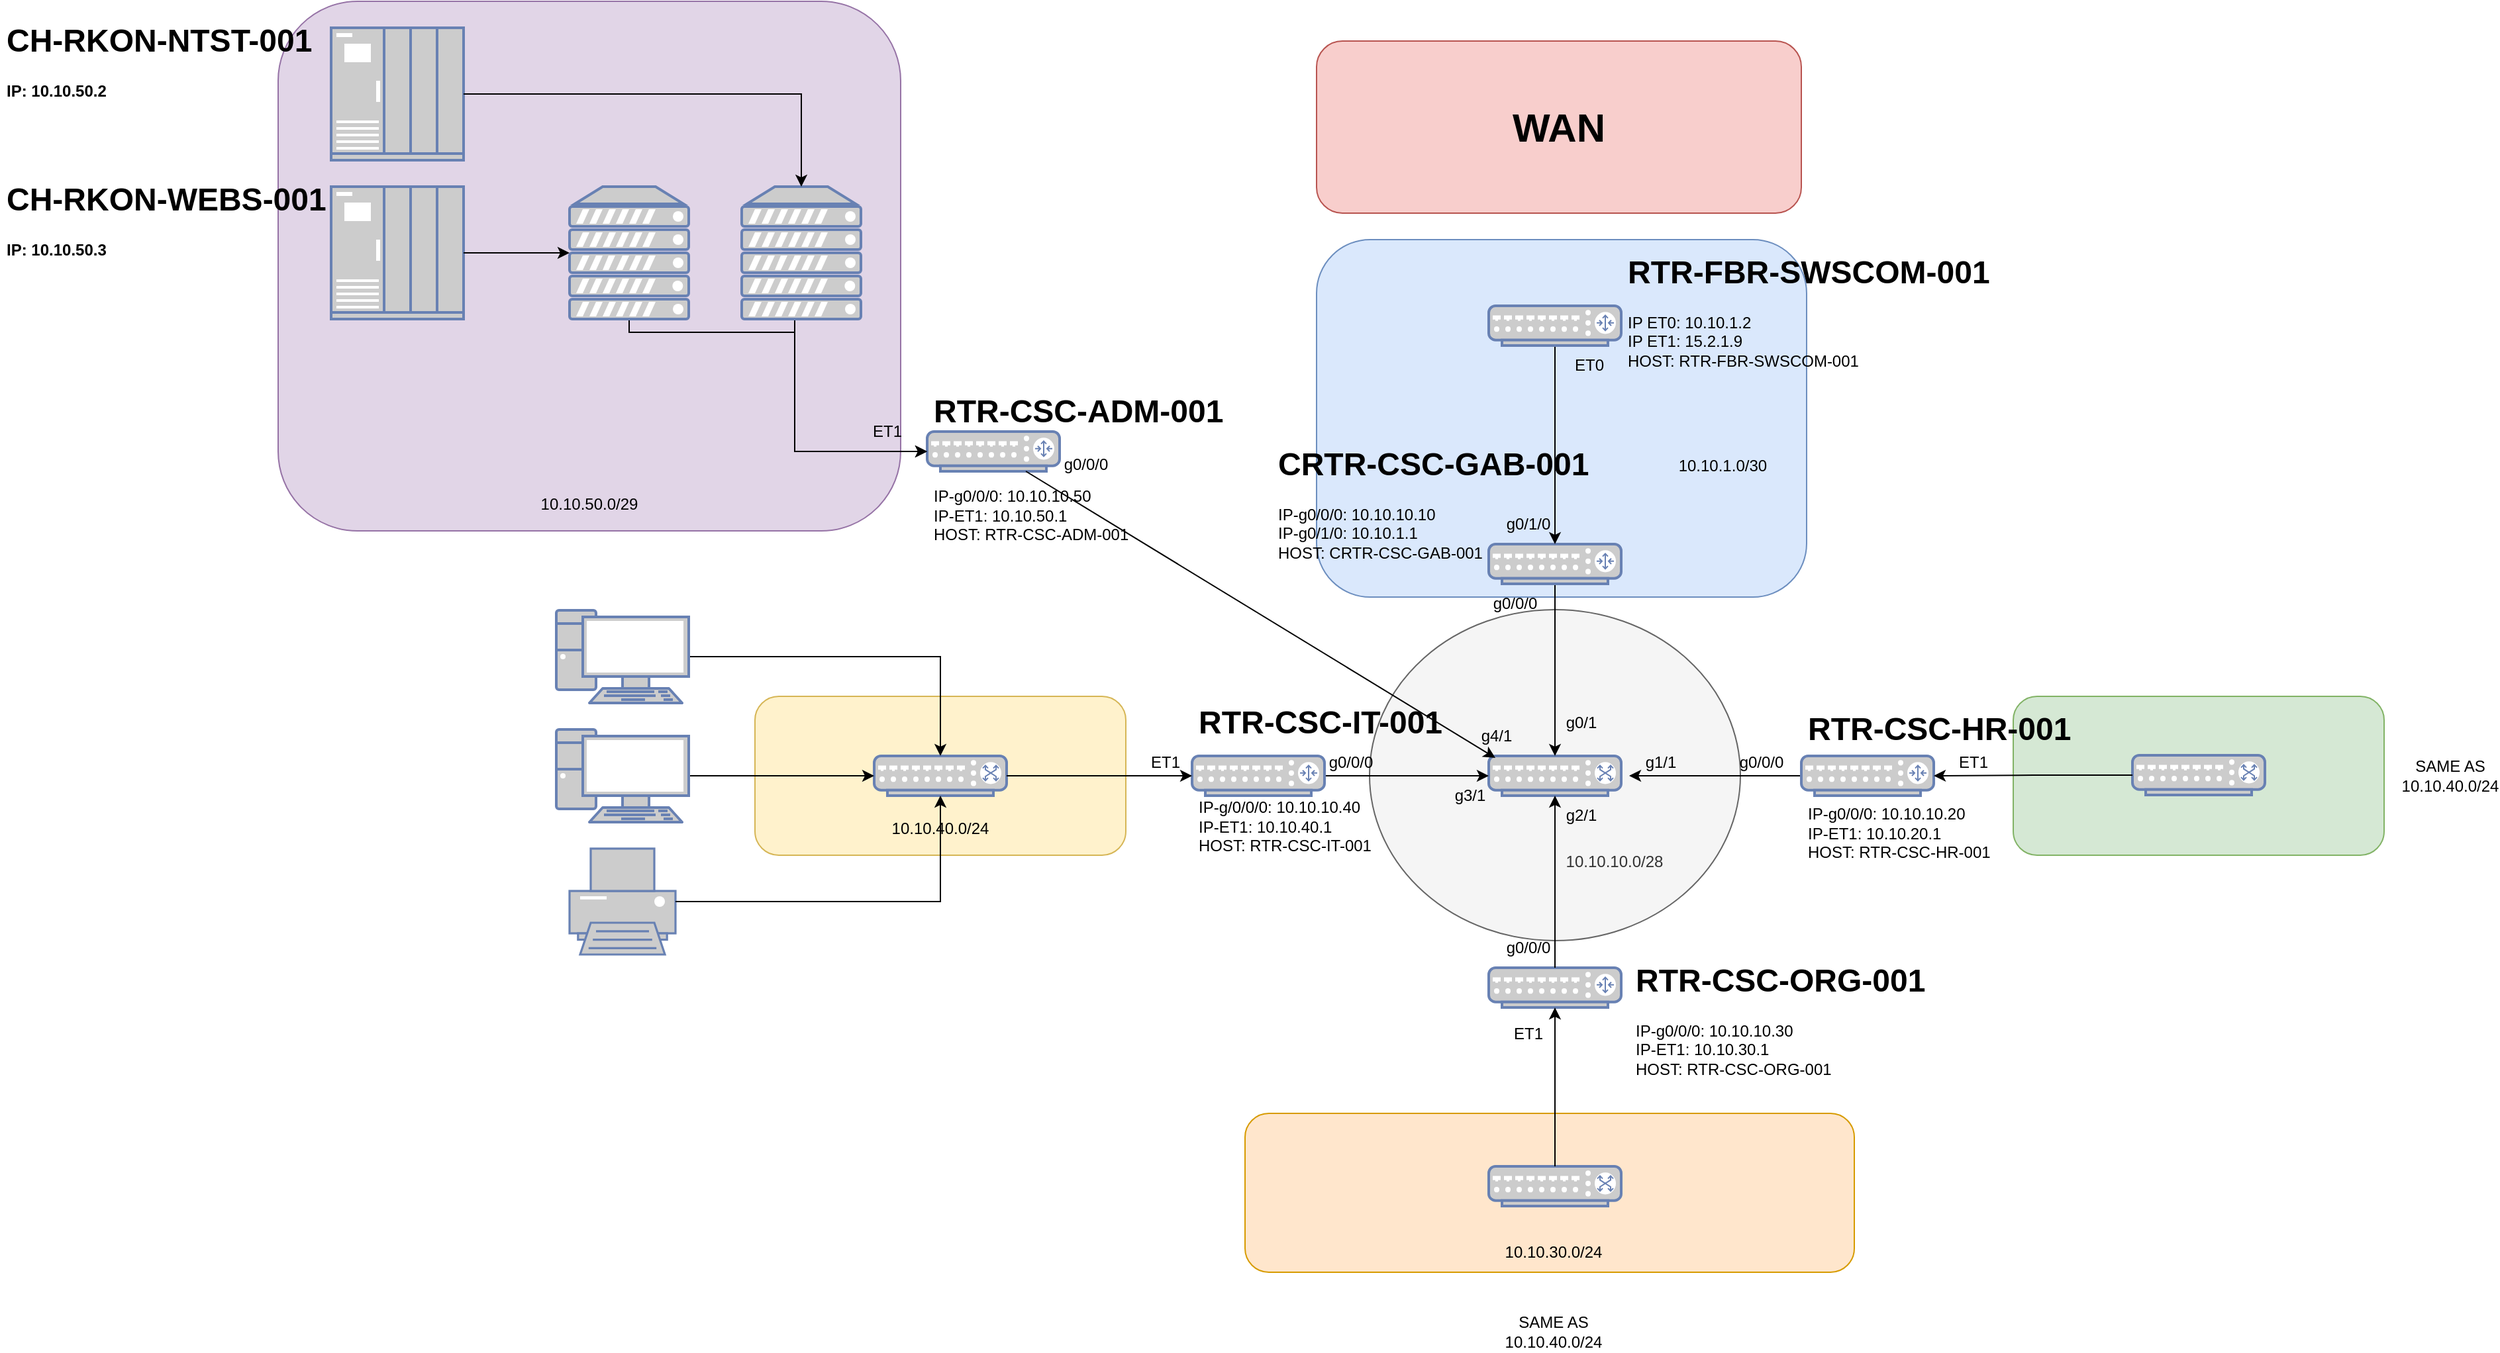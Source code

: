 <mxfile version="23.1.0" type="device">
  <diagram name="Page-1" id="86d96roCb1jrmFE0zWji">
    <mxGraphModel dx="1933" dy="772" grid="1" gridSize="10" guides="1" tooltips="1" connect="1" arrows="1" fold="1" page="1" pageScale="1" pageWidth="827" pageHeight="1169" math="0" shadow="0">
      <root>
        <mxCell id="0" />
        <mxCell id="1" parent="0" />
        <mxCell id="D524hmBdqflUKqVuQdt_-88" value="&lt;br&gt;&lt;br&gt;&lt;br&gt;&lt;br&gt;&lt;br&gt;&lt;br&gt;&lt;br&gt;&lt;br&gt;&lt;br&gt;&lt;br&gt;&lt;br&gt;&lt;br&gt;&lt;br&gt;&lt;br&gt;&lt;br&gt;&lt;br&gt;&lt;br&gt;&lt;br&gt;&lt;br&gt;&lt;br&gt;&lt;br&gt;&lt;br&gt;&lt;br&gt;&lt;br&gt;&lt;br&gt;10.10.50.0/29" style="rounded=1;whiteSpace=wrap;html=1;fillColor=#e1d5e7;strokeColor=#9673a6;" parent="1" vertex="1">
          <mxGeometry x="-550" width="470" height="400" as="geometry" />
        </mxCell>
        <mxCell id="D524hmBdqflUKqVuQdt_-32" value="" style="rounded=1;whiteSpace=wrap;html=1;fillColor=#d5e8d4;strokeColor=#82b366;" parent="1" vertex="1">
          <mxGeometry x="760" y="525" width="280" height="120" as="geometry" />
        </mxCell>
        <mxCell id="D524hmBdqflUKqVuQdt_-31" value="" style="rounded=1;whiteSpace=wrap;html=1;fillColor=#fff2cc;strokeColor=#d6b656;" parent="1" vertex="1">
          <mxGeometry x="-190" y="525" width="280" height="120" as="geometry" />
        </mxCell>
        <mxCell id="D524hmBdqflUKqVuQdt_-30" value="&amp;nbsp; &amp;nbsp; &amp;nbsp; &amp;nbsp; &amp;nbsp; &amp;nbsp; &amp;nbsp; &amp;nbsp; &amp;nbsp; &amp;nbsp; &amp;nbsp; &amp;nbsp; &amp;nbsp; &amp;nbsp; &amp;nbsp; &amp;nbsp; &amp;nbsp; &amp;nbsp; &amp;nbsp; &amp;nbsp;&lt;br&gt;&lt;br&gt;&lt;br&gt;&lt;br&gt;&lt;br&gt;&amp;nbsp; &amp;nbsp; &amp;nbsp; &amp;nbsp; &amp;nbsp; &amp;nbsp; &amp;nbsp; &amp;nbsp; &amp;nbsp; &amp;nbsp; &amp;nbsp; &amp;nbsp; &amp;nbsp; &amp;nbsp; &amp;nbsp; &amp;nbsp; &amp;nbsp; &amp;nbsp; &amp;nbsp; &amp;nbsp; &amp;nbsp; &amp;nbsp; &amp;nbsp; &amp;nbsp; &amp;nbsp; &amp;nbsp; &amp;nbsp; &amp;nbsp; &amp;nbsp; &amp;nbsp; &amp;nbsp; &amp;nbsp; &amp;nbsp; &amp;nbsp; &amp;nbsp; &amp;nbsp; &amp;nbsp;10.10.1.0/30" style="rounded=1;whiteSpace=wrap;html=1;fillColor=#dae8fc;strokeColor=#6c8ebf;" parent="1" vertex="1">
          <mxGeometry x="234" y="180" width="370" height="270" as="geometry" />
        </mxCell>
        <mxCell id="D524hmBdqflUKqVuQdt_-29" value="" style="rounded=1;whiteSpace=wrap;html=1;fillColor=#ffe6cc;strokeColor=#d79b00;" parent="1" vertex="1">
          <mxGeometry x="180" y="840" width="460" height="120" as="geometry" />
        </mxCell>
        <mxCell id="D524hmBdqflUKqVuQdt_-15" value="&lt;br&gt;&lt;br&gt;&lt;br&gt;&lt;br&gt;&lt;br&gt;&lt;br&gt;&lt;br&gt;&lt;br&gt;&lt;br&gt;&amp;nbsp; &amp;nbsp; &amp;nbsp; &amp;nbsp; &amp;nbsp; &amp;nbsp; &amp;nbsp; &amp;nbsp; &amp;nbsp; &amp;nbsp; &amp;nbsp; &amp;nbsp; &amp;nbsp; &amp;nbsp;10.10.10.0/28" style="ellipse;whiteSpace=wrap;html=1;fillColor=#f5f5f5;fontColor=#333333;strokeColor=#666666;" parent="1" vertex="1">
          <mxGeometry x="274" y="459.5" width="280" height="250" as="geometry" />
        </mxCell>
        <mxCell id="D524hmBdqflUKqVuQdt_-1" value="" style="fontColor=#0066CC;verticalAlign=top;verticalLabelPosition=bottom;labelPosition=center;align=center;html=1;outlineConnect=0;fillColor=#CCCCCC;strokeColor=#6881B3;gradientColor=none;gradientDirection=north;strokeWidth=2;shape=mxgraph.networks.switch;" parent="1" vertex="1">
          <mxGeometry x="364" y="570" width="100" height="30" as="geometry" />
        </mxCell>
        <mxCell id="D524hmBdqflUKqVuQdt_-6" style="edgeStyle=orthogonalEdgeStyle;rounded=0;orthogonalLoop=1;jettySize=auto;html=1;" parent="1" source="D524hmBdqflUKqVuQdt_-2" target="D524hmBdqflUKqVuQdt_-1" edge="1">
          <mxGeometry relative="1" as="geometry" />
        </mxCell>
        <mxCell id="D524hmBdqflUKqVuQdt_-2" value="" style="fontColor=#0066CC;verticalAlign=top;verticalLabelPosition=bottom;labelPosition=center;align=center;html=1;outlineConnect=0;fillColor=#CCCCCC;strokeColor=#6881B3;gradientColor=none;gradientDirection=north;strokeWidth=2;shape=mxgraph.networks.router;" parent="1" vertex="1">
          <mxGeometry x="140" y="570" width="100" height="30" as="geometry" />
        </mxCell>
        <mxCell id="D524hmBdqflUKqVuQdt_-8" style="edgeStyle=orthogonalEdgeStyle;rounded=0;orthogonalLoop=1;jettySize=auto;html=1;" parent="1" source="D524hmBdqflUKqVuQdt_-3" edge="1">
          <mxGeometry relative="1" as="geometry">
            <mxPoint x="470" y="585" as="targetPoint" />
          </mxGeometry>
        </mxCell>
        <mxCell id="D524hmBdqflUKqVuQdt_-3" value="" style="fontColor=#0066CC;verticalAlign=top;verticalLabelPosition=bottom;labelPosition=center;align=center;html=1;outlineConnect=0;fillColor=#CCCCCC;strokeColor=#6881B3;gradientColor=none;gradientDirection=north;strokeWidth=2;shape=mxgraph.networks.router;" parent="1" vertex="1">
          <mxGeometry x="600" y="570" width="100" height="30" as="geometry" />
        </mxCell>
        <mxCell id="D524hmBdqflUKqVuQdt_-7" style="edgeStyle=orthogonalEdgeStyle;rounded=0;orthogonalLoop=1;jettySize=auto;html=1;" parent="1" source="D524hmBdqflUKqVuQdt_-4" target="D524hmBdqflUKqVuQdt_-1" edge="1">
          <mxGeometry relative="1" as="geometry" />
        </mxCell>
        <mxCell id="D524hmBdqflUKqVuQdt_-4" value="" style="fontColor=#0066CC;verticalAlign=top;verticalLabelPosition=bottom;labelPosition=center;align=center;html=1;outlineConnect=0;fillColor=#CCCCCC;strokeColor=#6881B3;gradientColor=none;gradientDirection=north;strokeWidth=2;shape=mxgraph.networks.router;" parent="1" vertex="1">
          <mxGeometry x="364" y="410" width="100" height="30" as="geometry" />
        </mxCell>
        <mxCell id="D524hmBdqflUKqVuQdt_-5" value="" style="fontColor=#0066CC;verticalAlign=top;verticalLabelPosition=bottom;labelPosition=center;align=center;html=1;outlineConnect=0;fillColor=#CCCCCC;strokeColor=#6881B3;gradientColor=none;gradientDirection=north;strokeWidth=2;shape=mxgraph.networks.router;" parent="1" vertex="1">
          <mxGeometry x="364" y="730" width="100" height="30" as="geometry" />
        </mxCell>
        <mxCell id="D524hmBdqflUKqVuQdt_-9" style="edgeStyle=orthogonalEdgeStyle;rounded=0;orthogonalLoop=1;jettySize=auto;html=1;entryX=0.5;entryY=1;entryDx=0;entryDy=0;entryPerimeter=0;" parent="1" source="D524hmBdqflUKqVuQdt_-5" target="D524hmBdqflUKqVuQdt_-1" edge="1">
          <mxGeometry relative="1" as="geometry" />
        </mxCell>
        <mxCell id="D524hmBdqflUKqVuQdt_-10" value="&lt;h1&gt;RTR-CSC-IT-001&lt;/h1&gt;&lt;p&gt;&lt;br&gt;&lt;/p&gt;&lt;p&gt;&lt;span style=&quot;background-color: initial;&quot;&gt;IP-g/&lt;/span&gt;&lt;span style=&quot;background-color: initial;&quot;&gt;0/0/0: 10.10.10.40&lt;br&gt;&lt;/span&gt;&lt;span style=&quot;background-color: initial;&quot;&gt;IP-ET1: 10.10.40.1&lt;br&gt;&lt;/span&gt;&lt;span style=&quot;background-color: initial;&quot;&gt;HOST: RTR-CSC-IT-001&lt;/span&gt;&lt;/p&gt;" style="text;html=1;strokeColor=none;fillColor=none;spacing=5;spacingTop=-20;whiteSpace=wrap;overflow=hidden;rounded=0;" parent="1" vertex="1">
          <mxGeometry x="140" y="525" width="200" height="155" as="geometry" />
        </mxCell>
        <mxCell id="D524hmBdqflUKqVuQdt_-11" value="&lt;h1&gt;CRTR-CSC-GAB-001&lt;/h1&gt;&lt;p&gt;IP-g0/0/0: 10.10.10.10&lt;br&gt;IP-g0/1/0: 10.10.1.1&lt;br&gt;HOST: CRTR-CSC-GAB-001&lt;/p&gt;" style="text;html=1;strokeColor=none;fillColor=none;spacing=5;spacingTop=-20;whiteSpace=wrap;overflow=hidden;rounded=0;" parent="1" vertex="1">
          <mxGeometry x="200" y="330" width="310" height="120" as="geometry" />
        </mxCell>
        <mxCell id="D524hmBdqflUKqVuQdt_-12" value="&lt;h1 style=&quot;&quot;&gt;RTR-CSC-HR-001&lt;/h1&gt;&lt;p&gt;&lt;br&gt;&lt;/p&gt;&lt;p style=&quot;&quot;&gt;IP-g0/0/0:&lt;span style=&quot;background-color: initial;&quot;&gt;&amp;nbsp;10.10.10.20&lt;br&gt;IP-ET1: 10.10.20.1&lt;br&gt;&lt;/span&gt;&lt;span style=&quot;background-color: initial;&quot;&gt;HOST: RTR-CSC-HR-001&lt;/span&gt;&lt;/p&gt;&lt;p&gt;&lt;/p&gt;" style="text;html=1;strokeColor=none;fillColor=none;spacing=5;spacingTop=-20;whiteSpace=wrap;overflow=hidden;rounded=0;align=left;" parent="1" vertex="1">
          <mxGeometry x="600" y="530" width="230" height="150" as="geometry" />
        </mxCell>
        <mxCell id="D524hmBdqflUKqVuQdt_-14" value="&lt;h1&gt;RTR-CSC-ORG-001&lt;/h1&gt;&lt;p&gt;IP-g0/0/0: 10.10.10.30&lt;br&gt;&lt;span style=&quot;background-color: initial;&quot;&gt;IP-ET1: 10.10.30.1&lt;br&gt;&lt;/span&gt;&lt;span style=&quot;background-color: initial;&quot;&gt;HOST: RTR-CSC-ORG-001&lt;/span&gt;&lt;/p&gt;" style="text;html=1;strokeColor=none;fillColor=none;spacing=5;spacingTop=-20;whiteSpace=wrap;overflow=hidden;rounded=0;" parent="1" vertex="1">
          <mxGeometry x="470" y="720" width="230" height="120" as="geometry" />
        </mxCell>
        <mxCell id="D524hmBdqflUKqVuQdt_-19" value="" style="fontColor=#0066CC;verticalAlign=top;verticalLabelPosition=bottom;labelPosition=center;align=center;html=1;outlineConnect=0;fillColor=#CCCCCC;strokeColor=#6881B3;gradientColor=none;gradientDirection=north;strokeWidth=2;shape=mxgraph.networks.switch;" parent="1" vertex="1">
          <mxGeometry x="-100" y="570" width="100" height="30" as="geometry" />
        </mxCell>
        <mxCell id="D524hmBdqflUKqVuQdt_-20" value="" style="fontColor=#0066CC;verticalAlign=top;verticalLabelPosition=bottom;labelPosition=center;align=center;html=1;outlineConnect=0;fillColor=#CCCCCC;strokeColor=#6881B3;gradientColor=none;gradientDirection=north;strokeWidth=2;shape=mxgraph.networks.switch;" parent="1" vertex="1">
          <mxGeometry x="364" y="880" width="100" height="30" as="geometry" />
        </mxCell>
        <mxCell id="D524hmBdqflUKqVuQdt_-22" value="" style="fontColor=#0066CC;verticalAlign=top;verticalLabelPosition=bottom;labelPosition=center;align=center;html=1;outlineConnect=0;fillColor=#CCCCCC;strokeColor=#6881B3;gradientColor=none;gradientDirection=north;strokeWidth=2;shape=mxgraph.networks.switch;" parent="1" vertex="1">
          <mxGeometry x="850" y="569.5" width="100" height="30" as="geometry" />
        </mxCell>
        <mxCell id="D524hmBdqflUKqVuQdt_-24" style="edgeStyle=orthogonalEdgeStyle;rounded=0;orthogonalLoop=1;jettySize=auto;html=1;entryX=0;entryY=0.5;entryDx=0;entryDy=0;entryPerimeter=0;" parent="1" source="D524hmBdqflUKqVuQdt_-19" target="D524hmBdqflUKqVuQdt_-2" edge="1">
          <mxGeometry relative="1" as="geometry" />
        </mxCell>
        <mxCell id="D524hmBdqflUKqVuQdt_-26" style="edgeStyle=orthogonalEdgeStyle;rounded=0;orthogonalLoop=1;jettySize=auto;html=1;entryX=0.5;entryY=1;entryDx=0;entryDy=0;entryPerimeter=0;" parent="1" source="D524hmBdqflUKqVuQdt_-20" target="D524hmBdqflUKqVuQdt_-5" edge="1">
          <mxGeometry relative="1" as="geometry" />
        </mxCell>
        <mxCell id="D524hmBdqflUKqVuQdt_-27" style="edgeStyle=orthogonalEdgeStyle;rounded=0;orthogonalLoop=1;jettySize=auto;html=1;entryX=1;entryY=0.5;entryDx=0;entryDy=0;entryPerimeter=0;" parent="1" source="D524hmBdqflUKqVuQdt_-22" target="D524hmBdqflUKqVuQdt_-3" edge="1">
          <mxGeometry relative="1" as="geometry" />
        </mxCell>
        <mxCell id="D524hmBdqflUKqVuQdt_-33" value="10.10.40.0/24" style="text;html=1;strokeColor=none;fillColor=none;align=center;verticalAlign=middle;whiteSpace=wrap;rounded=0;" parent="1" vertex="1">
          <mxGeometry x="-80" y="610" width="60" height="30" as="geometry" />
        </mxCell>
        <mxCell id="D524hmBdqflUKqVuQdt_-34" value="ET1" style="text;html=1;strokeColor=none;fillColor=none;align=center;verticalAlign=middle;whiteSpace=wrap;rounded=0;" parent="1" vertex="1">
          <mxGeometry x="90" y="560" width="60" height="30" as="geometry" />
        </mxCell>
        <mxCell id="D524hmBdqflUKqVuQdt_-37" value="g0/0/0" style="text;html=1;strokeColor=none;fillColor=none;align=center;verticalAlign=middle;whiteSpace=wrap;rounded=0;" parent="1" vertex="1">
          <mxGeometry x="230" y="560" width="60" height="30" as="geometry" />
        </mxCell>
        <mxCell id="D524hmBdqflUKqVuQdt_-38" value="g0/0/0" style="text;html=1;strokeColor=none;fillColor=none;align=center;verticalAlign=middle;whiteSpace=wrap;rounded=0;" parent="1" vertex="1">
          <mxGeometry x="364" y="700" width="60" height="30" as="geometry" />
        </mxCell>
        <mxCell id="D524hmBdqflUKqVuQdt_-39" value="ET1" style="text;html=1;strokeColor=none;fillColor=none;align=center;verticalAlign=middle;whiteSpace=wrap;rounded=0;" parent="1" vertex="1">
          <mxGeometry x="364" y="765" width="60" height="30" as="geometry" />
        </mxCell>
        <mxCell id="D524hmBdqflUKqVuQdt_-41" value="g0/0/0" style="text;html=1;strokeColor=none;fillColor=none;align=center;verticalAlign=middle;whiteSpace=wrap;rounded=0;" parent="1" vertex="1">
          <mxGeometry x="540" y="560" width="60" height="30" as="geometry" />
        </mxCell>
        <mxCell id="D524hmBdqflUKqVuQdt_-42" value="ET1" style="text;html=1;strokeColor=none;fillColor=none;align=center;verticalAlign=middle;whiteSpace=wrap;rounded=0;" parent="1" vertex="1">
          <mxGeometry x="700" y="560" width="60" height="30" as="geometry" />
        </mxCell>
        <mxCell id="D524hmBdqflUKqVuQdt_-43" value="g0/0/0" style="text;html=1;strokeColor=none;fillColor=none;align=center;verticalAlign=middle;whiteSpace=wrap;rounded=0;" parent="1" vertex="1">
          <mxGeometry x="354" y="440" width="60" height="30" as="geometry" />
        </mxCell>
        <mxCell id="D524hmBdqflUKqVuQdt_-46" value="g0/1/0" style="text;html=1;strokeColor=none;fillColor=none;align=center;verticalAlign=middle;whiteSpace=wrap;rounded=0;" parent="1" vertex="1">
          <mxGeometry x="364" y="380" width="60" height="30" as="geometry" />
        </mxCell>
        <mxCell id="D524hmBdqflUKqVuQdt_-48" value="10.10.30.0/24" style="text;html=1;strokeColor=none;fillColor=none;align=center;verticalAlign=middle;whiteSpace=wrap;rounded=0;" parent="1" vertex="1">
          <mxGeometry x="383" y="930" width="60" height="30" as="geometry" />
        </mxCell>
        <mxCell id="D524hmBdqflUKqVuQdt_-49" value="" style="fontColor=#0066CC;verticalAlign=top;verticalLabelPosition=bottom;labelPosition=center;align=center;html=1;outlineConnect=0;fillColor=#CCCCCC;strokeColor=#6881B3;gradientColor=none;gradientDirection=north;strokeWidth=2;shape=mxgraph.networks.printer;" parent="1" vertex="1">
          <mxGeometry x="-330" y="640" width="80" height="80" as="geometry" />
        </mxCell>
        <mxCell id="D524hmBdqflUKqVuQdt_-72" style="edgeStyle=orthogonalEdgeStyle;rounded=0;orthogonalLoop=1;jettySize=auto;html=1;" parent="1" source="D524hmBdqflUKqVuQdt_-50" target="D524hmBdqflUKqVuQdt_-19" edge="1">
          <mxGeometry relative="1" as="geometry" />
        </mxCell>
        <mxCell id="D524hmBdqflUKqVuQdt_-50" value="" style="fontColor=#0066CC;verticalAlign=top;verticalLabelPosition=bottom;labelPosition=center;align=center;html=1;outlineConnect=0;fillColor=#CCCCCC;strokeColor=#6881B3;gradientColor=none;gradientDirection=north;strokeWidth=2;shape=mxgraph.networks.pc;" parent="1" vertex="1">
          <mxGeometry x="-340" y="550" width="100" height="70" as="geometry" />
        </mxCell>
        <mxCell id="D524hmBdqflUKqVuQdt_-73" style="edgeStyle=orthogonalEdgeStyle;rounded=0;orthogonalLoop=1;jettySize=auto;html=1;" parent="1" source="D524hmBdqflUKqVuQdt_-51" target="D524hmBdqflUKqVuQdt_-19" edge="1">
          <mxGeometry relative="1" as="geometry" />
        </mxCell>
        <mxCell id="D524hmBdqflUKqVuQdt_-51" value="" style="fontColor=#0066CC;verticalAlign=top;verticalLabelPosition=bottom;labelPosition=center;align=center;html=1;outlineConnect=0;fillColor=#CCCCCC;strokeColor=#6881B3;gradientColor=none;gradientDirection=north;strokeWidth=2;shape=mxgraph.networks.pc;" parent="1" vertex="1">
          <mxGeometry x="-340" y="460" width="100" height="70" as="geometry" />
        </mxCell>
        <mxCell id="D524hmBdqflUKqVuQdt_-52" value="" style="fontColor=#0066CC;verticalAlign=top;verticalLabelPosition=bottom;labelPosition=center;align=center;html=1;outlineConnect=0;fillColor=#CCCCCC;strokeColor=#6881B3;gradientColor=none;gradientDirection=north;strokeWidth=2;shape=mxgraph.networks.router;" parent="1" vertex="1">
          <mxGeometry x="-60" y="325" width="100" height="30" as="geometry" />
        </mxCell>
        <mxCell id="D524hmBdqflUKqVuQdt_-53" value="" style="endArrow=classic;html=1;rounded=0;entryX=0.05;entryY=0.05;entryDx=0;entryDy=0;entryPerimeter=0;" parent="1" source="D524hmBdqflUKqVuQdt_-52" target="D524hmBdqflUKqVuQdt_-1" edge="1">
          <mxGeometry width="50" height="50" relative="1" as="geometry">
            <mxPoint x="170" y="460" as="sourcePoint" />
            <mxPoint x="220" y="410" as="targetPoint" />
          </mxGeometry>
        </mxCell>
        <mxCell id="D524hmBdqflUKqVuQdt_-54" value="&lt;h1&gt;RTR-CSC-ADM-001&lt;/h1&gt;&lt;p&gt;&lt;br&gt;&lt;/p&gt;&lt;p&gt;IP-g0/0/0: 10.10.10.50&lt;br&gt;IP-ET1: 10.10.50.1&lt;br&gt;HOST: RTR-CSC-ADM-001&lt;/p&gt;" style="text;html=1;strokeColor=none;fillColor=none;spacing=5;spacingTop=-20;whiteSpace=wrap;overflow=hidden;rounded=0;" parent="1" vertex="1">
          <mxGeometry x="-60" y="290" width="240" height="140" as="geometry" />
        </mxCell>
        <mxCell id="D524hmBdqflUKqVuQdt_-55" value="g0/0/0" style="text;html=1;strokeColor=none;fillColor=none;align=center;verticalAlign=middle;whiteSpace=wrap;rounded=0;" parent="1" vertex="1">
          <mxGeometry x="30" y="335" width="60" height="30" as="geometry" />
        </mxCell>
        <mxCell id="D524hmBdqflUKqVuQdt_-70" style="edgeStyle=orthogonalEdgeStyle;rounded=0;orthogonalLoop=1;jettySize=auto;html=1;" parent="1" source="D524hmBdqflUKqVuQdt_-58" edge="1">
          <mxGeometry relative="1" as="geometry">
            <mxPoint x="-60" y="340" as="targetPoint" />
            <Array as="points">
              <mxPoint x="-285" y="250" />
              <mxPoint x="-160" y="250" />
              <mxPoint x="-160" y="340" />
            </Array>
          </mxGeometry>
        </mxCell>
        <mxCell id="D524hmBdqflUKqVuQdt_-58" value="" style="fontColor=#0066CC;verticalAlign=top;verticalLabelPosition=bottom;labelPosition=center;align=center;html=1;outlineConnect=0;fillColor=#CCCCCC;strokeColor=#6881B3;gradientColor=none;gradientDirection=north;strokeWidth=2;shape=mxgraph.networks.server;" parent="1" vertex="1">
          <mxGeometry x="-330" y="140" width="90" height="100" as="geometry" />
        </mxCell>
        <mxCell id="D524hmBdqflUKqVuQdt_-68" style="edgeStyle=orthogonalEdgeStyle;rounded=0;orthogonalLoop=1;jettySize=auto;html=1;entryX=0;entryY=0.5;entryDx=0;entryDy=0;entryPerimeter=0;" parent="1" source="D524hmBdqflUKqVuQdt_-59" target="D524hmBdqflUKqVuQdt_-52" edge="1">
          <mxGeometry relative="1" as="geometry">
            <mxPoint x="-80" y="350" as="targetPoint" />
            <Array as="points">
              <mxPoint x="-160" y="340" />
            </Array>
          </mxGeometry>
        </mxCell>
        <mxCell id="D524hmBdqflUKqVuQdt_-59" value="" style="fontColor=#0066CC;verticalAlign=top;verticalLabelPosition=bottom;labelPosition=center;align=center;html=1;outlineConnect=0;fillColor=#CCCCCC;strokeColor=#6881B3;gradientColor=none;gradientDirection=north;strokeWidth=2;shape=mxgraph.networks.server;" parent="1" vertex="1">
          <mxGeometry x="-200" y="140" width="90" height="100" as="geometry" />
        </mxCell>
        <mxCell id="D524hmBdqflUKqVuQdt_-60" value="" style="fontColor=#0066CC;verticalAlign=top;verticalLabelPosition=bottom;labelPosition=center;align=center;html=1;outlineConnect=0;fillColor=#CCCCCC;strokeColor=#6881B3;gradientColor=none;gradientDirection=north;strokeWidth=2;shape=mxgraph.networks.ups_enterprise;" parent="1" vertex="1">
          <mxGeometry x="-510" y="140" width="100" height="100" as="geometry" />
        </mxCell>
        <mxCell id="D524hmBdqflUKqVuQdt_-61" style="edgeStyle=orthogonalEdgeStyle;rounded=0;orthogonalLoop=1;jettySize=auto;html=1;entryX=0;entryY=0.5;entryDx=0;entryDy=0;entryPerimeter=0;" parent="1" source="D524hmBdqflUKqVuQdt_-60" target="D524hmBdqflUKqVuQdt_-58" edge="1">
          <mxGeometry relative="1" as="geometry" />
        </mxCell>
        <mxCell id="D524hmBdqflUKqVuQdt_-63" value="" style="fontColor=#0066CC;verticalAlign=top;verticalLabelPosition=bottom;labelPosition=center;align=center;html=1;outlineConnect=0;fillColor=#CCCCCC;strokeColor=#6881B3;gradientColor=none;gradientDirection=north;strokeWidth=2;shape=mxgraph.networks.ups_enterprise;" parent="1" vertex="1">
          <mxGeometry x="-510" y="20" width="100" height="100" as="geometry" />
        </mxCell>
        <mxCell id="D524hmBdqflUKqVuQdt_-64" style="edgeStyle=orthogonalEdgeStyle;rounded=0;orthogonalLoop=1;jettySize=auto;html=1;entryX=0.5;entryY=0;entryDx=0;entryDy=0;entryPerimeter=0;" parent="1" source="D524hmBdqflUKqVuQdt_-63" target="D524hmBdqflUKqVuQdt_-59" edge="1">
          <mxGeometry relative="1" as="geometry" />
        </mxCell>
        <mxCell id="D524hmBdqflUKqVuQdt_-71" value="ET1" style="text;html=1;strokeColor=none;fillColor=none;align=center;verticalAlign=middle;whiteSpace=wrap;rounded=0;" parent="1" vertex="1">
          <mxGeometry x="-120" y="310" width="60" height="30" as="geometry" />
        </mxCell>
        <mxCell id="D524hmBdqflUKqVuQdt_-74" style="edgeStyle=orthogonalEdgeStyle;rounded=0;orthogonalLoop=1;jettySize=auto;html=1;entryX=0.5;entryY=1;entryDx=0;entryDy=0;entryPerimeter=0;" parent="1" source="D524hmBdqflUKqVuQdt_-49" target="D524hmBdqflUKqVuQdt_-19" edge="1">
          <mxGeometry relative="1" as="geometry" />
        </mxCell>
        <mxCell id="D524hmBdqflUKqVuQdt_-75" value="SAME AS 10.10.40.0/24" style="text;html=1;strokeColor=none;fillColor=none;align=center;verticalAlign=middle;whiteSpace=wrap;rounded=0;" parent="1" vertex="1">
          <mxGeometry x="383" y="990" width="60" height="30" as="geometry" />
        </mxCell>
        <mxCell id="D524hmBdqflUKqVuQdt_-76" value="SAME AS 10.10.40.0/24" style="text;html=1;strokeColor=none;fillColor=none;align=center;verticalAlign=middle;whiteSpace=wrap;rounded=0;" parent="1" vertex="1">
          <mxGeometry x="1060" y="570" width="60" height="30" as="geometry" />
        </mxCell>
        <mxCell id="l1RTpPDO6MsHn3t7dzeh-22" style="edgeStyle=orthogonalEdgeStyle;rounded=0;orthogonalLoop=1;jettySize=auto;html=1;" parent="1" source="D524hmBdqflUKqVuQdt_-82" target="D524hmBdqflUKqVuQdt_-4" edge="1">
          <mxGeometry relative="1" as="geometry" />
        </mxCell>
        <mxCell id="D524hmBdqflUKqVuQdt_-82" value="" style="fontColor=#0066CC;verticalAlign=top;verticalLabelPosition=bottom;labelPosition=center;align=center;html=1;outlineConnect=0;fillColor=#CCCCCC;strokeColor=#6881B3;gradientColor=none;gradientDirection=north;strokeWidth=2;shape=mxgraph.networks.router;" parent="1" vertex="1">
          <mxGeometry x="364" y="230" width="100" height="30" as="geometry" />
        </mxCell>
        <mxCell id="D524hmBdqflUKqVuQdt_-84" value="&lt;h1&gt;CH-RKON-NTST-001&lt;/h1&gt;&lt;p&gt;&lt;b&gt;IP: 10.10.50.2&lt;/b&gt;&lt;/p&gt;" style="text;html=1;strokeColor=none;fillColor=none;spacing=5;spacingTop=-20;whiteSpace=wrap;overflow=hidden;rounded=0;" parent="1" vertex="1">
          <mxGeometry x="-760" y="10" width="250" height="120" as="geometry" />
        </mxCell>
        <mxCell id="D524hmBdqflUKqVuQdt_-87" value="&lt;h1 style=&quot;border-color: var(--border-color);&quot;&gt;CH-RKON-WEBS-001&lt;/h1&gt;&lt;p&gt;&lt;b&gt;IP: 10.10.50.3&lt;/b&gt;&lt;/p&gt;" style="text;html=1;strokeColor=none;fillColor=none;spacing=5;spacingTop=-20;whiteSpace=wrap;overflow=hidden;rounded=0;" parent="1" vertex="1">
          <mxGeometry x="-760" y="130" width="260" height="120" as="geometry" />
        </mxCell>
        <mxCell id="D524hmBdqflUKqVuQdt_-89" value="ET0" style="text;html=1;strokeColor=none;fillColor=none;align=center;verticalAlign=middle;whiteSpace=wrap;rounded=0;" parent="1" vertex="1">
          <mxGeometry x="410" y="260" width="60" height="30" as="geometry" />
        </mxCell>
        <mxCell id="l1RTpPDO6MsHn3t7dzeh-1" value="g0/1" style="text;html=1;strokeColor=none;fillColor=none;align=center;verticalAlign=middle;whiteSpace=wrap;rounded=0;" parent="1" vertex="1">
          <mxGeometry x="404" y="530" width="60" height="30" as="geometry" />
        </mxCell>
        <mxCell id="l1RTpPDO6MsHn3t7dzeh-2" value="g1/1" style="text;html=1;strokeColor=none;fillColor=none;align=center;verticalAlign=middle;whiteSpace=wrap;rounded=0;" parent="1" vertex="1">
          <mxGeometry x="464" y="560" width="60" height="30" as="geometry" />
        </mxCell>
        <mxCell id="l1RTpPDO6MsHn3t7dzeh-3" value="g2/1" style="text;html=1;strokeColor=none;fillColor=none;align=center;verticalAlign=middle;whiteSpace=wrap;rounded=0;" parent="1" vertex="1">
          <mxGeometry x="404" y="599.5" width="60" height="30" as="geometry" />
        </mxCell>
        <mxCell id="l1RTpPDO6MsHn3t7dzeh-4" value="g3/1" style="text;html=1;strokeColor=none;fillColor=none;align=center;verticalAlign=middle;whiteSpace=wrap;rounded=0;" parent="1" vertex="1">
          <mxGeometry x="320" y="585" width="60" height="30" as="geometry" />
        </mxCell>
        <mxCell id="l1RTpPDO6MsHn3t7dzeh-5" value="g4/1" style="text;html=1;strokeColor=none;fillColor=none;align=center;verticalAlign=middle;whiteSpace=wrap;rounded=0;" parent="1" vertex="1">
          <mxGeometry x="340" y="540" width="60" height="30" as="geometry" />
        </mxCell>
        <mxCell id="l1RTpPDO6MsHn3t7dzeh-23" value="&lt;h1&gt;RTR-FBR-SWSCOM-001&lt;/h1&gt;&lt;p&gt;IP ET0: 10.10.1.2&lt;br&gt;IP ET1:&amp;nbsp;15.2.1.9&lt;br&gt;HOST: RTR-FBR-SWSCOM-001&lt;/p&gt;" style="text;html=1;strokeColor=none;fillColor=none;spacing=5;spacingTop=-20;whiteSpace=wrap;overflow=hidden;rounded=0;" parent="1" vertex="1">
          <mxGeometry x="464" y="185" width="296" height="120" as="geometry" />
        </mxCell>
        <mxCell id="6im_Z2StXAivOVi90y2p-1" value="&lt;b&gt;&lt;font style=&quot;font-size: 30px;&quot;&gt;WAN&lt;/font&gt;&lt;/b&gt;" style="rounded=1;whiteSpace=wrap;html=1;fillColor=#F8CECC;strokeColor=#b85450;" parent="1" vertex="1">
          <mxGeometry x="234" y="30" width="366" height="130" as="geometry" />
        </mxCell>
      </root>
    </mxGraphModel>
  </diagram>
</mxfile>
